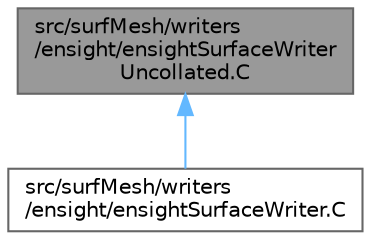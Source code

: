 digraph "src/surfMesh/writers/ensight/ensightSurfaceWriterUncollated.C"
{
 // LATEX_PDF_SIZE
  bgcolor="transparent";
  edge [fontname=Helvetica,fontsize=10,labelfontname=Helvetica,labelfontsize=10];
  node [fontname=Helvetica,fontsize=10,shape=box,height=0.2,width=0.4];
  Node1 [id="Node000001",label="src/surfMesh/writers\l/ensight/ensightSurfaceWriter\lUncollated.C",height=0.2,width=0.4,color="gray40", fillcolor="grey60", style="filled", fontcolor="black",tooltip=" "];
  Node1 -> Node2 [id="edge1_Node000001_Node000002",dir="back",color="steelblue1",style="solid",tooltip=" "];
  Node2 [id="Node000002",label="src/surfMesh/writers\l/ensight/ensightSurfaceWriter.C",height=0.2,width=0.4,color="grey40", fillcolor="white", style="filled",URL="$ensightSurfaceWriter_8C.html",tooltip=" "];
}
